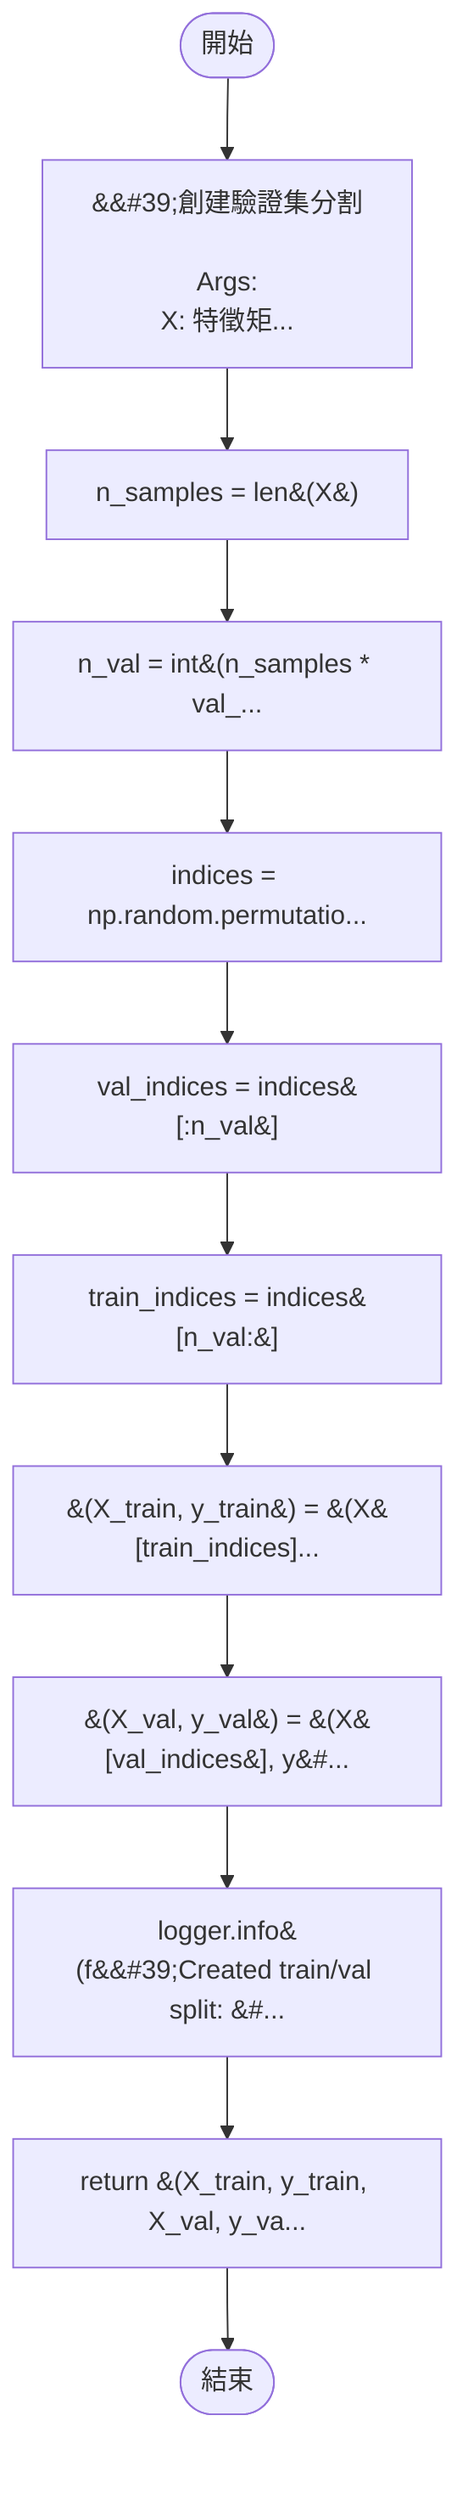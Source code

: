 flowchart TB
    n1([開始])
    n2([結束])
    n3[&amp;&#35;39;創建驗證集分割\n\n        Args:\n            X: 特徵矩...]
    n4[n_samples = len&#40;X&#41;]
    n5[n_val = int&#40;n_samples * val_...]
    n6[indices = np.random.permutatio...]
    n7[val_indices = indices&#91;:n_val&#93;]
    n8[train_indices = indices&#91;n_val:&#93;]
    n9[&#40;X_train, y_train&#41; = &#40;X&#91;train_indices&#93...]
    n10[&#40;X_val, y_val&#41; = &#40;X&#91;val_indices&#93;, y&#...]
    n11[logger.info&#40;f&amp;&#35;39;Created train/val split: &#...]
    n12[return &#40;X_train, y_train, X_val, y_va...]
    n1 --> n3
    n3 --> n4
    n4 --> n5
    n5 --> n6
    n6 --> n7
    n7 --> n8
    n8 --> n9
    n9 --> n10
    n10 --> n11
    n11 --> n12
    n12 --> n2